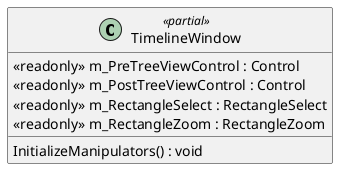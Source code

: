 @startuml
class TimelineWindow <<partial>> {
    <<readonly>> m_PreTreeViewControl : Control
    <<readonly>> m_PostTreeViewControl : Control
    <<readonly>> m_RectangleSelect : RectangleSelect
    <<readonly>> m_RectangleZoom : RectangleZoom
    InitializeManipulators() : void
}
@enduml
